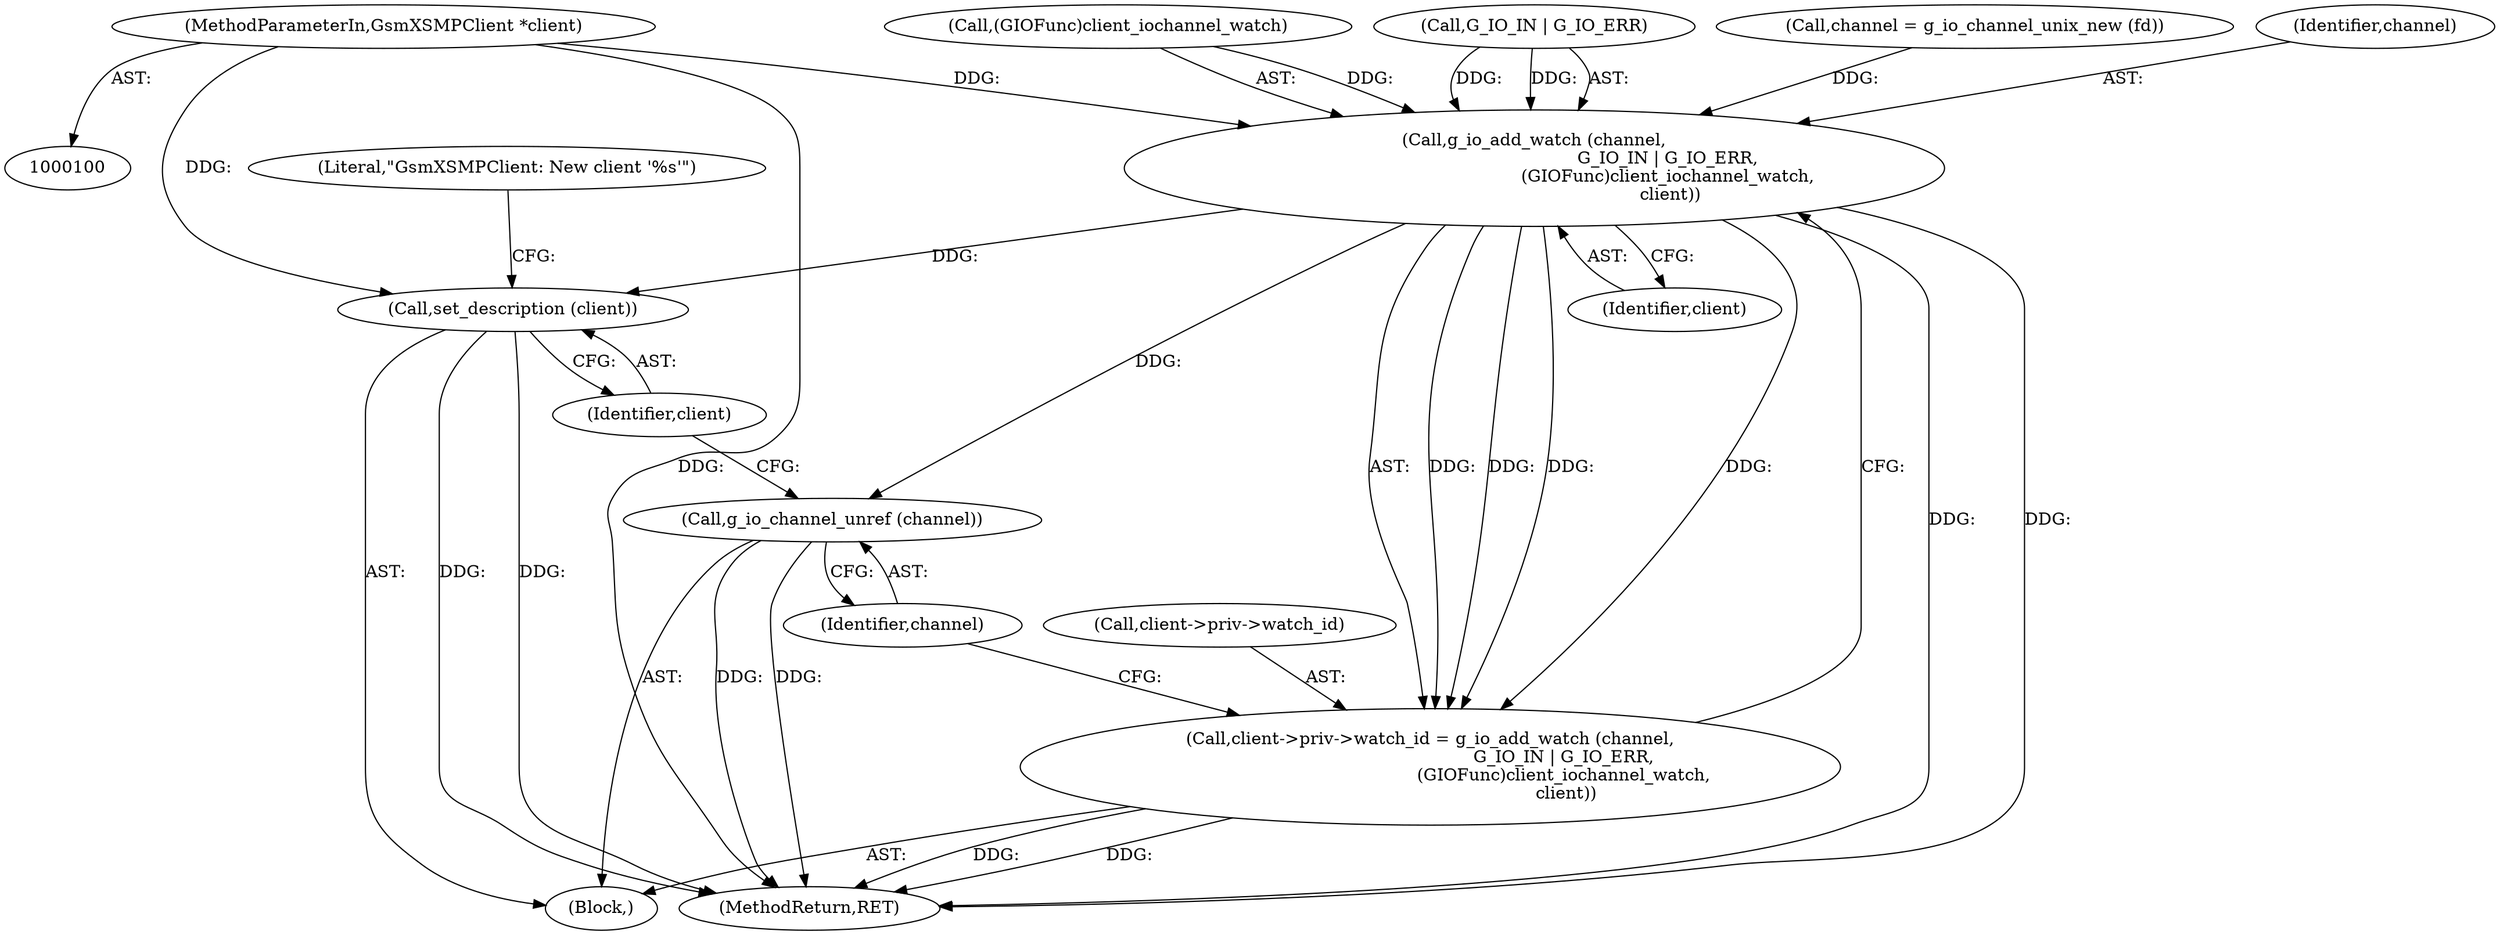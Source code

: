 digraph "0_gnome-session_b0dc999e0b45355314616321dbb6cb71e729fc9d_2@pointer" {
"1000101" [label="(MethodParameterIn,GsmXSMPClient *client)"];
"1000134" [label="(Call,g_io_add_watch (channel,\n                                                 G_IO_IN | G_IO_ERR,\n                                                 (GIOFunc)client_iochannel_watch,\n                                                  client))"];
"1000128" [label="(Call,client->priv->watch_id = g_io_add_watch (channel,\n                                                 G_IO_IN | G_IO_ERR,\n                                                 (GIOFunc)client_iochannel_watch,\n                                                  client))"];
"1000143" [label="(Call,g_io_channel_unref (channel))"];
"1000145" [label="(Call,set_description (client))"];
"1000102" [label="(Block,)"];
"1000144" [label="(Identifier,channel)"];
"1000143" [label="(Call,g_io_channel_unref (channel))"];
"1000124" [label="(Call,channel = g_io_channel_unix_new (fd))"];
"1000154" [label="(MethodReturn,RET)"];
"1000129" [label="(Call,client->priv->watch_id)"];
"1000135" [label="(Identifier,channel)"];
"1000128" [label="(Call,client->priv->watch_id = g_io_add_watch (channel,\n                                                 G_IO_IN | G_IO_ERR,\n                                                 (GIOFunc)client_iochannel_watch,\n                                                  client))"];
"1000146" [label="(Identifier,client)"];
"1000142" [label="(Identifier,client)"];
"1000101" [label="(MethodParameterIn,GsmXSMPClient *client)"];
"1000139" [label="(Call,(GIOFunc)client_iochannel_watch)"];
"1000145" [label="(Call,set_description (client))"];
"1000134" [label="(Call,g_io_add_watch (channel,\n                                                 G_IO_IN | G_IO_ERR,\n                                                 (GIOFunc)client_iochannel_watch,\n                                                  client))"];
"1000148" [label="(Literal,\"GsmXSMPClient: New client '%s'\")"];
"1000136" [label="(Call,G_IO_IN | G_IO_ERR)"];
"1000101" -> "1000100"  [label="AST: "];
"1000101" -> "1000154"  [label="DDG: "];
"1000101" -> "1000134"  [label="DDG: "];
"1000101" -> "1000145"  [label="DDG: "];
"1000134" -> "1000128"  [label="AST: "];
"1000134" -> "1000142"  [label="CFG: "];
"1000135" -> "1000134"  [label="AST: "];
"1000136" -> "1000134"  [label="AST: "];
"1000139" -> "1000134"  [label="AST: "];
"1000142" -> "1000134"  [label="AST: "];
"1000128" -> "1000134"  [label="CFG: "];
"1000134" -> "1000154"  [label="DDG: "];
"1000134" -> "1000154"  [label="DDG: "];
"1000134" -> "1000128"  [label="DDG: "];
"1000134" -> "1000128"  [label="DDG: "];
"1000134" -> "1000128"  [label="DDG: "];
"1000134" -> "1000128"  [label="DDG: "];
"1000124" -> "1000134"  [label="DDG: "];
"1000136" -> "1000134"  [label="DDG: "];
"1000136" -> "1000134"  [label="DDG: "];
"1000139" -> "1000134"  [label="DDG: "];
"1000134" -> "1000143"  [label="DDG: "];
"1000134" -> "1000145"  [label="DDG: "];
"1000128" -> "1000102"  [label="AST: "];
"1000129" -> "1000128"  [label="AST: "];
"1000144" -> "1000128"  [label="CFG: "];
"1000128" -> "1000154"  [label="DDG: "];
"1000128" -> "1000154"  [label="DDG: "];
"1000143" -> "1000102"  [label="AST: "];
"1000143" -> "1000144"  [label="CFG: "];
"1000144" -> "1000143"  [label="AST: "];
"1000146" -> "1000143"  [label="CFG: "];
"1000143" -> "1000154"  [label="DDG: "];
"1000143" -> "1000154"  [label="DDG: "];
"1000145" -> "1000102"  [label="AST: "];
"1000145" -> "1000146"  [label="CFG: "];
"1000146" -> "1000145"  [label="AST: "];
"1000148" -> "1000145"  [label="CFG: "];
"1000145" -> "1000154"  [label="DDG: "];
"1000145" -> "1000154"  [label="DDG: "];
}
